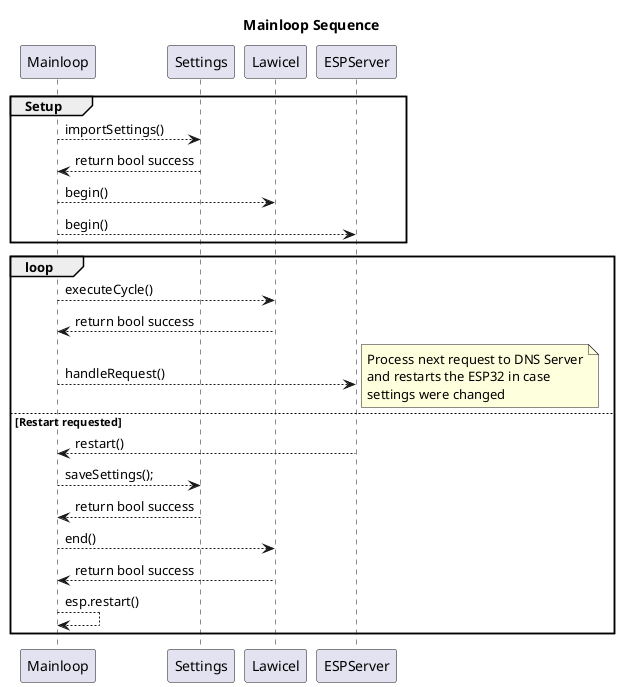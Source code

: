 @startuml

Title Mainloop Sequence

group Setup
    Mainloop --> Settings : importSettings()
    Settings --> Mainloop : return bool success
    Mainloop --> Lawicel : begin()
    Mainloop --> ESPServer : begin()
end

group loop
    Mainloop --> Lawicel : executeCycle()
    Lawicel --> Mainloop : return bool success
    Mainloop --> ESPServer : handleRequest()
    note right
        Process next request to DNS Server
        and restarts the ESP32 in case
        settings were changed
    end note

    else Restart requested
    ESPServer --> Mainloop : restart()
    Mainloop --> Settings : saveSettings();
    Settings --> Mainloop : return bool success
    Mainloop --> Lawicel : end()
    Lawicel --> Mainloop : return bool success
    Mainloop --> Mainloop : esp.restart()
end

@enduml